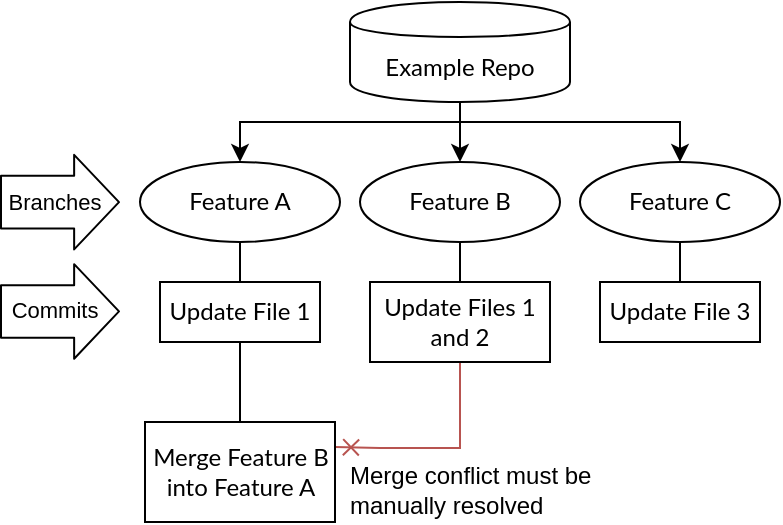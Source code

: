 <mxfile version="12.9.13" type="device"><diagram id="Xb71kfx71Qd2_dEwBP3w" name="Page-1"><mxGraphModel dx="517" dy="389" grid="0" gridSize="10" guides="1" tooltips="1" connect="1" arrows="1" fold="1" page="1" pageScale="1" pageWidth="850" pageHeight="1100" math="0" shadow="0"><root><mxCell id="0"/><mxCell id="1" parent="0"/><mxCell id="hBdmnTfhxXvPGgSoOXhh-5" style="edgeStyle=orthogonalEdgeStyle;rounded=0;orthogonalLoop=1;jettySize=auto;html=1;entryX=0.5;entryY=0;entryDx=0;entryDy=0;fontFamily=Lato;" parent="1" source="hBdmnTfhxXvPGgSoOXhh-1" target="hBdmnTfhxXvPGgSoOXhh-2" edge="1"><mxGeometry relative="1" as="geometry"><Array as="points"><mxPoint x="290" y="190"/><mxPoint x="180" y="190"/></Array></mxGeometry></mxCell><mxCell id="hBdmnTfhxXvPGgSoOXhh-6" style="edgeStyle=orthogonalEdgeStyle;rounded=0;orthogonalLoop=1;jettySize=auto;html=1;fontFamily=Lato;" parent="1" source="hBdmnTfhxXvPGgSoOXhh-1" target="hBdmnTfhxXvPGgSoOXhh-3" edge="1"><mxGeometry relative="1" as="geometry"/></mxCell><mxCell id="hBdmnTfhxXvPGgSoOXhh-7" style="edgeStyle=orthogonalEdgeStyle;rounded=0;orthogonalLoop=1;jettySize=auto;html=1;entryX=0.5;entryY=0;entryDx=0;entryDy=0;fontFamily=Lato;" parent="1" source="hBdmnTfhxXvPGgSoOXhh-1" target="hBdmnTfhxXvPGgSoOXhh-4" edge="1"><mxGeometry relative="1" as="geometry"><Array as="points"><mxPoint x="290" y="190"/><mxPoint x="400" y="190"/></Array></mxGeometry></mxCell><mxCell id="hBdmnTfhxXvPGgSoOXhh-1" value="Example Repo" style="shape=cylinder;whiteSpace=wrap;html=1;boundedLbl=1;backgroundOutline=1;fontFamily=Lato;" parent="1" vertex="1"><mxGeometry x="235" y="130" width="110" height="50" as="geometry"/></mxCell><mxCell id="hBdmnTfhxXvPGgSoOXhh-9" style="edgeStyle=orthogonalEdgeStyle;rounded=0;orthogonalLoop=1;jettySize=auto;html=1;fontFamily=Lato;endArrow=none;endFill=0;" parent="1" source="hBdmnTfhxXvPGgSoOXhh-2" target="hBdmnTfhxXvPGgSoOXhh-8" edge="1"><mxGeometry relative="1" as="geometry"/></mxCell><mxCell id="hBdmnTfhxXvPGgSoOXhh-2" value="Feature A" style="ellipse;whiteSpace=wrap;html=1;fontFamily=Lato;" parent="1" vertex="1"><mxGeometry x="130" y="210" width="100" height="40" as="geometry"/></mxCell><mxCell id="hBdmnTfhxXvPGgSoOXhh-12" style="edgeStyle=orthogonalEdgeStyle;rounded=0;orthogonalLoop=1;jettySize=auto;html=1;entryX=0.5;entryY=0;entryDx=0;entryDy=0;fontFamily=Lato;endArrow=none;endFill=0;" parent="1" source="hBdmnTfhxXvPGgSoOXhh-3" target="hBdmnTfhxXvPGgSoOXhh-10" edge="1"><mxGeometry relative="1" as="geometry"/></mxCell><mxCell id="hBdmnTfhxXvPGgSoOXhh-3" value="Feature B" style="ellipse;whiteSpace=wrap;html=1;fontFamily=Lato;" parent="1" vertex="1"><mxGeometry x="240" y="210" width="100" height="40" as="geometry"/></mxCell><mxCell id="hBdmnTfhxXvPGgSoOXhh-15" style="edgeStyle=orthogonalEdgeStyle;rounded=0;orthogonalLoop=1;jettySize=auto;html=1;fontFamily=Lato;endArrow=none;endFill=0;" parent="1" source="hBdmnTfhxXvPGgSoOXhh-4" target="hBdmnTfhxXvPGgSoOXhh-13" edge="1"><mxGeometry relative="1" as="geometry"/></mxCell><mxCell id="hBdmnTfhxXvPGgSoOXhh-4" value="Feature C" style="ellipse;whiteSpace=wrap;html=1;fontFamily=Lato;" parent="1" vertex="1"><mxGeometry x="350" y="210" width="100" height="40" as="geometry"/></mxCell><mxCell id="hyy8shmPDr5GBYBqjNjS-6" style="edgeStyle=orthogonalEdgeStyle;rounded=0;orthogonalLoop=1;jettySize=auto;html=1;endArrow=none;endFill=0;" parent="1" source="hBdmnTfhxXvPGgSoOXhh-8" target="hyy8shmPDr5GBYBqjNjS-5" edge="1"><mxGeometry relative="1" as="geometry"/></mxCell><mxCell id="hBdmnTfhxXvPGgSoOXhh-8" value="Update File 1" style="rounded=0;whiteSpace=wrap;html=1;fontFamily=Lato;" parent="1" vertex="1"><mxGeometry x="140" y="270" width="80" height="30" as="geometry"/></mxCell><mxCell id="hyy8shmPDr5GBYBqjNjS-7" style="edgeStyle=orthogonalEdgeStyle;rounded=0;orthogonalLoop=1;jettySize=auto;html=1;endArrow=cross;endFill=0;entryX=1;entryY=0.25;entryDx=0;entryDy=0;fillColor=#f8cecc;strokeColor=#b85450;" parent="1" source="hBdmnTfhxXvPGgSoOXhh-10" target="hyy8shmPDr5GBYBqjNjS-5" edge="1"><mxGeometry relative="1" as="geometry"><mxPoint x="180" y="320" as="targetPoint"/><Array as="points"><mxPoint x="290" y="353"/><mxPoint x="250" y="353"/></Array></mxGeometry></mxCell><mxCell id="hBdmnTfhxXvPGgSoOXhh-10" value="Update Files 1 and 2" style="rounded=0;whiteSpace=wrap;html=1;fontFamily=Lato;" parent="1" vertex="1"><mxGeometry x="245" y="270" width="90" height="40" as="geometry"/></mxCell><mxCell id="hBdmnTfhxXvPGgSoOXhh-13" value="Update File 3" style="rounded=0;whiteSpace=wrap;html=1;fontFamily=Lato;" parent="1" vertex="1"><mxGeometry x="360" y="270" width="80" height="30" as="geometry"/></mxCell><mxCell id="hyy8shmPDr5GBYBqjNjS-1" value="" style="shape=flexArrow;endArrow=classic;html=1;width=26.286;endSize=7.143;" parent="1" edge="1"><mxGeometry width="50" height="50" relative="1" as="geometry"><mxPoint x="60" y="284.71" as="sourcePoint"/><mxPoint x="120" y="284.71" as="targetPoint"/></mxGeometry></mxCell><mxCell id="hyy8shmPDr5GBYBqjNjS-2" value="Commits" style="edgeLabel;html=1;align=center;verticalAlign=middle;resizable=0;points=[];" parent="hyy8shmPDr5GBYBqjNjS-1" vertex="1" connectable="0"><mxGeometry x="0.248" y="-2" relative="1" as="geometry"><mxPoint x="-11.14" y="-2.71" as="offset"/></mxGeometry></mxCell><mxCell id="hyy8shmPDr5GBYBqjNjS-3" value="" style="shape=flexArrow;endArrow=classic;html=1;width=26.286;endSize=7.143;" parent="1" edge="1"><mxGeometry width="50" height="50" relative="1" as="geometry"><mxPoint x="60" y="230.07" as="sourcePoint"/><mxPoint x="120" y="230.07" as="targetPoint"/></mxGeometry></mxCell><mxCell id="hyy8shmPDr5GBYBqjNjS-4" value="Branches" style="edgeLabel;html=1;align=center;verticalAlign=middle;resizable=0;points=[];" parent="hyy8shmPDr5GBYBqjNjS-3" vertex="1" connectable="0"><mxGeometry x="0.248" y="-2" relative="1" as="geometry"><mxPoint x="-11.14" y="-2.71" as="offset"/></mxGeometry></mxCell><mxCell id="hyy8shmPDr5GBYBqjNjS-5" value="Merge Feature B into Feature A" style="rounded=0;whiteSpace=wrap;html=1;fontFamily=Lato;" parent="1" vertex="1"><mxGeometry x="132.5" y="340" width="95" height="50" as="geometry"/></mxCell><mxCell id="HIAyqsXl1rQbLQ6C_YlC-2" value="Merge conflict must be &lt;br&gt;manually resolved" style="text;html=1;align=left;verticalAlign=middle;resizable=0;points=[];autosize=1;fontColor=#000000;" parent="1" vertex="1"><mxGeometry x="233" y="359" width="140" height="30" as="geometry"/></mxCell></root></mxGraphModel></diagram></mxfile>
